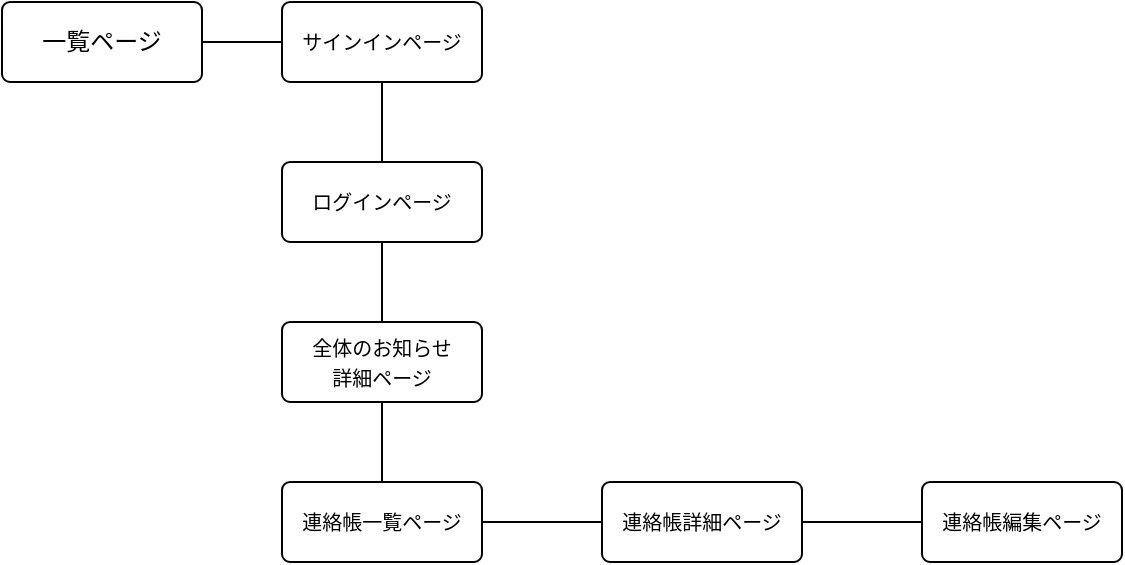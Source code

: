 <mxfile>
    <diagram name="画面遷移図（親）" id="LvBEpkATMy3ZX9hg-P89">
        <mxGraphModel dx="1017" dy="860" grid="1" gridSize="10" guides="1" tooltips="1" connect="1" arrows="1" fold="1" page="1" pageScale="1" pageWidth="827" pageHeight="1169" math="0" shadow="0">
            <root>
                <mxCell id="EhgK8RoDtR6PWKKh2Lc5-0"/>
                <mxCell id="EhgK8RoDtR6PWKKh2Lc5-1" parent="EhgK8RoDtR6PWKKh2Lc5-0"/>
                <mxCell id="EhgK8RoDtR6PWKKh2Lc5-2" value="一覧ページ" style="rounded=1;arcSize=10;whiteSpace=wrap;html=1;align=center;" vertex="1" parent="EhgK8RoDtR6PWKKh2Lc5-1">
                    <mxGeometry x="100" y="440" width="100" height="40" as="geometry"/>
                </mxCell>
                <mxCell id="EhgK8RoDtR6PWKKh2Lc5-3" style="edgeStyle=none;html=1;exitX=0;exitY=0.5;exitDx=0;exitDy=0;entryX=1;entryY=0.5;entryDx=0;entryDy=0;startArrow=none;startFill=0;endArrow=none;endFill=0;endSize=6;" edge="1" parent="EhgK8RoDtR6PWKKh2Lc5-1" source="EhgK8RoDtR6PWKKh2Lc5-5" target="EhgK8RoDtR6PWKKh2Lc5-2">
                    <mxGeometry relative="1" as="geometry"/>
                </mxCell>
                <mxCell id="uzcnh2OF2925w93rFKiU-7" style="edgeStyle=none;html=1;exitX=0.5;exitY=1;exitDx=0;exitDy=0;entryX=0.5;entryY=0;entryDx=0;entryDy=0;startArrow=none;startFill=0;endArrow=none;endFill=0;endSize=6;" edge="1" parent="EhgK8RoDtR6PWKKh2Lc5-1" source="EhgK8RoDtR6PWKKh2Lc5-5" target="EhgK8RoDtR6PWKKh2Lc5-12">
                    <mxGeometry relative="1" as="geometry"/>
                </mxCell>
                <mxCell id="EhgK8RoDtR6PWKKh2Lc5-5" value="&lt;font style=&quot;font-size: 10px&quot;&gt;サインインページ&lt;/font&gt;" style="rounded=1;arcSize=10;whiteSpace=wrap;html=1;align=center;strokeWidth=1;" vertex="1" parent="EhgK8RoDtR6PWKKh2Lc5-1">
                    <mxGeometry x="240" y="440" width="100" height="40" as="geometry"/>
                </mxCell>
                <mxCell id="EhgK8RoDtR6PWKKh2Lc5-7" value="&lt;span style=&quot;font-size: 10px&quot;&gt;ログインページ&lt;/span&gt;" style="rounded=1;arcSize=10;whiteSpace=wrap;html=1;align=center;strokeWidth=1;" vertex="1" parent="EhgK8RoDtR6PWKKh2Lc5-1">
                    <mxGeometry x="240" y="520" width="100" height="40" as="geometry"/>
                </mxCell>
                <mxCell id="3bwHDZj0-iXN_K_XxYhd-1" style="edgeStyle=none;html=1;exitX=0.5;exitY=1;exitDx=0;exitDy=0;entryX=0.5;entryY=0;entryDx=0;entryDy=0;startArrow=none;startFill=0;endArrow=none;endFill=0;endSize=6;" edge="1" parent="EhgK8RoDtR6PWKKh2Lc5-1" source="EhgK8RoDtR6PWKKh2Lc5-12" target="EhgK8RoDtR6PWKKh2Lc5-15">
                    <mxGeometry relative="1" as="geometry"/>
                </mxCell>
                <mxCell id="EhgK8RoDtR6PWKKh2Lc5-12" value="&lt;span style=&quot;font-size: 10px&quot;&gt;全体のお知らせ&lt;br&gt;詳細ページ&lt;/span&gt;" style="rounded=1;arcSize=10;whiteSpace=wrap;html=1;align=center;strokeWidth=1;" vertex="1" parent="EhgK8RoDtR6PWKKh2Lc5-1">
                    <mxGeometry x="240" y="600" width="100" height="40" as="geometry"/>
                </mxCell>
                <mxCell id="uzcnh2OF2925w93rFKiU-1" style="edgeStyle=none;html=1;exitX=1;exitY=0.5;exitDx=0;exitDy=0;entryX=0;entryY=0.5;entryDx=0;entryDy=0;startArrow=none;startFill=0;endArrow=none;endFill=0;endSize=6;" edge="1" parent="EhgK8RoDtR6PWKKh2Lc5-1" source="EhgK8RoDtR6PWKKh2Lc5-15" target="uzcnh2OF2925w93rFKiU-0">
                    <mxGeometry relative="1" as="geometry"/>
                </mxCell>
                <mxCell id="EhgK8RoDtR6PWKKh2Lc5-15" value="&lt;span style=&quot;font-size: 10px&quot;&gt;連絡帳一覧ページ&lt;/span&gt;" style="rounded=1;arcSize=10;whiteSpace=wrap;html=1;align=center;strokeWidth=1;" vertex="1" parent="EhgK8RoDtR6PWKKh2Lc5-1">
                    <mxGeometry x="240" y="680" width="100" height="40" as="geometry"/>
                </mxCell>
                <mxCell id="uzcnh2OF2925w93rFKiU-3" style="edgeStyle=none;html=1;exitX=1;exitY=0.5;exitDx=0;exitDy=0;entryX=0;entryY=0.5;entryDx=0;entryDy=0;startArrow=none;startFill=0;endArrow=none;endFill=0;endSize=6;" edge="1" parent="EhgK8RoDtR6PWKKh2Lc5-1" source="uzcnh2OF2925w93rFKiU-0" target="uzcnh2OF2925w93rFKiU-2">
                    <mxGeometry relative="1" as="geometry"/>
                </mxCell>
                <mxCell id="uzcnh2OF2925w93rFKiU-0" value="&lt;span style=&quot;font-size: 10px&quot;&gt;連絡帳詳細ページ&lt;/span&gt;" style="rounded=1;arcSize=10;whiteSpace=wrap;html=1;align=center;strokeWidth=1;" vertex="1" parent="EhgK8RoDtR6PWKKh2Lc5-1">
                    <mxGeometry x="400" y="680" width="100" height="40" as="geometry"/>
                </mxCell>
                <mxCell id="uzcnh2OF2925w93rFKiU-2" value="&lt;span style=&quot;font-size: 10px&quot;&gt;連絡帳編集ページ&lt;/span&gt;" style="rounded=1;arcSize=10;whiteSpace=wrap;html=1;align=center;strokeWidth=1;" vertex="1" parent="EhgK8RoDtR6PWKKh2Lc5-1">
                    <mxGeometry x="560" y="680" width="100" height="40" as="geometry"/>
                </mxCell>
            </root>
        </mxGraphModel>
    </diagram>
    <diagram id="ow9vEuK1xuUi988JZmgo" name="ページ1">
        <mxGraphModel dx="1017" dy="2029" grid="1" gridSize="10" guides="1" tooltips="1" connect="1" arrows="1" fold="1" page="1" pageScale="1" pageWidth="827" pageHeight="1169" math="0" shadow="0">
            <root>
                <mxCell id="0"/>
                <mxCell id="1" parent="0"/>
                <mxCell id="2" value="users" style="swimlane;childLayout=stackLayout;horizontal=1;startSize=30;horizontalStack=0;rounded=1;fontSize=14;fontStyle=0;strokeWidth=2;resizeParent=0;resizeLast=1;shadow=0;dashed=0;align=center;fillColor=#1ba1e2;fontColor=#ffffff;strokeColor=#006EAF;" parent="1" vertex="1">
                    <mxGeometry x="450" y="-315" width="160" height="165" as="geometry"/>
                </mxCell>
                <mxCell id="3" value="first_name&#10;last_name&#10;first_name_kana&#10;last_name_kana&#10;email(devise)&#10;encrypted_password(devise)&#10;birthday&#10;image(active_storage)&#10;" style="align=left;strokeColor=none;fillColor=none;spacingLeft=4;fontSize=12;verticalAlign=top;resizable=0;rotatable=0;part=1;" parent="2" vertex="1">
                    <mxGeometry y="30" width="160" height="135" as="geometry"/>
                </mxCell>
                <mxCell id="RPdDFRVZR_Yx7IqFBL3l-18" style="edgeStyle=none;shape=connector;rounded=1;html=1;exitX=1;exitY=0;exitDx=0;exitDy=0;entryX=0;entryY=1;entryDx=0;entryDy=0;labelBackgroundColor=default;fontFamily=Helvetica;fontSize=11;fontColor=default;startArrow=ERoneToMany;startFill=0;endArrow=ERone;endFill=0;strokeColor=default;" parent="1" source="8" target="3" edge="1">
                    <mxGeometry relative="1" as="geometry"/>
                </mxCell>
                <mxCell id="8" value="parent_books" style="swimlane;childLayout=stackLayout;horizontal=1;startSize=30;horizontalStack=0;rounded=1;fontSize=14;fontStyle=0;strokeWidth=2;resizeParent=0;resizeLast=1;shadow=0;dashed=0;align=center;fillColor=#fa6800;fontColor=#000000;strokeColor=#C73500;" parent="1" vertex="1">
                    <mxGeometry x="110" y="60" width="160" height="220" as="geometry"/>
                </mxCell>
                <mxCell id="9" value="parent_name&#10;parent_comment&#10;temperature&#10;breakfast&#10;attendance_id&#10;greeted_time_id&#10;greeted_name&#10;tell_number&#10;user_id&#10;register_id" style="align=left;strokeColor=none;fillColor=none;spacingLeft=4;fontSize=12;verticalAlign=top;resizable=0;rotatable=0;part=1;" parent="8" vertex="1">
                    <mxGeometry y="30" width="160" height="190" as="geometry"/>
                </mxCell>
                <mxCell id="10" value="teacher_comments" style="swimlane;childLayout=stackLayout;horizontal=1;startSize=30;horizontalStack=0;rounded=1;fontSize=14;fontStyle=0;strokeWidth=2;resizeParent=0;resizeLast=1;shadow=0;dashed=0;align=center;fillColor=#e3c800;fontColor=#000000;strokeColor=#B09500;" parent="1" vertex="1">
                    <mxGeometry x="110" y="-315" width="160" height="165" as="geometry"/>
                </mxCell>
                <mxCell id="11" value="teacher_name&#10;teacher_comment&#10;user_id&#10;parent_book_id" style="align=left;strokeColor=none;fillColor=none;spacingLeft=4;fontSize=12;verticalAlign=top;resizable=0;rotatable=0;part=1;" parent="10" vertex="1">
                    <mxGeometry y="30" width="160" height="135" as="geometry"/>
                </mxCell>
                <mxCell id="12" value="registers" style="swimlane;childLayout=stackLayout;horizontal=1;startSize=30;horizontalStack=0;rounded=1;fontSize=14;fontStyle=0;strokeWidth=2;resizeParent=0;resizeLast=1;shadow=0;dashed=0;align=center;fillColor=#60a917;fontColor=#ffffff;strokeColor=#2D7600;" parent="1" vertex="1">
                    <mxGeometry x="450" y="120" width="160" height="160" as="geometry"/>
                </mxCell>
                <mxCell id="13" value="title&#10;image(active_storage)&#10;general_comment&#10;user_id" style="align=left;strokeColor=none;fillColor=none;spacingLeft=4;fontSize=12;verticalAlign=top;resizable=0;rotatable=0;part=1;" parent="12" vertex="1">
                    <mxGeometry y="30" width="160" height="130" as="geometry"/>
                </mxCell>
                <mxCell id="RPdDFRVZR_Yx7IqFBL3l-21" style="edgeStyle=none;shape=connector;rounded=1;html=1;entryX=0.5;entryY=0;entryDx=0;entryDy=0;labelBackgroundColor=default;fontFamily=Helvetica;fontSize=11;fontColor=default;startArrow=ERone;startFill=0;endArrow=ERoneToMany;endFill=0;strokeColor=default;" parent="1" edge="1">
                    <mxGeometry relative="1" as="geometry">
                        <mxPoint x="530" y="-144" as="sourcePoint"/>
                        <mxPoint x="530" y="116" as="targetPoint"/>
                    </mxGeometry>
                </mxCell>
                <mxCell id="16" style="edgeStyle=none;html=1;exitX=1;exitY=0.25;exitDx=0;exitDy=0;entryX=0;entryY=0.25;entryDx=0;entryDy=0;endArrow=ERone;endFill=0;startArrow=ERoneToMany;startFill=0;" parent="1" source="11" target="3" edge="1">
                    <mxGeometry relative="1" as="geometry"/>
                </mxCell>
                <mxCell id="17" style="edgeStyle=none;html=1;exitX=0.5;exitY=1;exitDx=0;exitDy=0;entryX=0.5;entryY=0;entryDx=0;entryDy=0;endArrow=ERone;endFill=0;startArrow=ERoneToMany;startFill=0;" parent="1" source="11" target="8" edge="1">
                    <mxGeometry relative="1" as="geometry">
                        <mxPoint x="190" y="50" as="targetPoint"/>
                    </mxGeometry>
                </mxCell>
                <mxCell id="18" style="edgeStyle=none;html=1;exitX=1;exitY=0.5;exitDx=0;exitDy=0;entryX=-0.001;entryY=0.069;entryDx=0;entryDy=0;entryPerimeter=0;endArrow=ERone;endFill=0;startArrow=ERoneToMany;startFill=0;" parent="1" target="13" edge="1">
                    <mxGeometry relative="1" as="geometry">
                        <mxPoint x="270" y="160" as="sourcePoint"/>
                        <mxPoint x="450" y="157.5" as="targetPoint"/>
                    </mxGeometry>
                </mxCell>
            </root>
        </mxGraphModel>
    </diagram>
    <diagram id="nG2Pdrp_5oAAtERBIA9t" name="画面遷移図（管理者）">
        <mxGraphModel dx="1017" dy="860" grid="1" gridSize="10" guides="1" tooltips="1" connect="1" arrows="1" fold="1" page="1" pageScale="1" pageWidth="827" pageHeight="1169" math="0" shadow="0">
            <root>
                <mxCell id="jzzoQTRsYUizsYJtrDYC-0"/>
                <mxCell id="jzzoQTRsYUizsYJtrDYC-1" parent="jzzoQTRsYUizsYJtrDYC-0"/>
                <mxCell id="_L7_UuQEXvCY3pDUrx7D-1" value="一覧ページ" style="rounded=1;arcSize=10;whiteSpace=wrap;html=1;align=center;" parent="jzzoQTRsYUizsYJtrDYC-1" vertex="1">
                    <mxGeometry x="100" y="440" width="100" height="40" as="geometry"/>
                </mxCell>
                <mxCell id="N_aCBrQcSYynQ6KOwB16-14" style="edgeStyle=none;html=1;exitX=0;exitY=0.5;exitDx=0;exitDy=0;entryX=1;entryY=0.5;entryDx=0;entryDy=0;startArrow=none;startFill=0;endArrow=none;endFill=0;endSize=6;" edge="1" parent="jzzoQTRsYUizsYJtrDYC-1" source="_L7_UuQEXvCY3pDUrx7D-3" target="_L7_UuQEXvCY3pDUrx7D-1">
                    <mxGeometry relative="1" as="geometry"/>
                </mxCell>
                <mxCell id="N_aCBrQcSYynQ6KOwB16-15" style="edgeStyle=none;html=1;exitX=0.5;exitY=1;exitDx=0;exitDy=0;startArrow=none;startFill=0;endArrow=none;endFill=0;endSize=6;" edge="1" parent="jzzoQTRsYUizsYJtrDYC-1" source="_L7_UuQEXvCY3pDUrx7D-3" target="_L7_UuQEXvCY3pDUrx7D-4">
                    <mxGeometry relative="1" as="geometry"/>
                </mxCell>
                <mxCell id="_L7_UuQEXvCY3pDUrx7D-3" value="&lt;font style=&quot;font-size: 10px&quot;&gt;サインインページ&lt;/font&gt;" style="rounded=1;arcSize=10;whiteSpace=wrap;html=1;align=center;strokeWidth=1;" parent="jzzoQTRsYUizsYJtrDYC-1" vertex="1">
                    <mxGeometry x="260" y="440" width="100" height="40" as="geometry"/>
                </mxCell>
                <mxCell id="N_aCBrQcSYynQ6KOwB16-17" style="edgeStyle=none;html=1;exitX=0.5;exitY=1;exitDx=0;exitDy=0;entryX=0.5;entryY=0;entryDx=0;entryDy=0;startArrow=none;startFill=0;endArrow=none;endFill=0;endSize=6;" edge="1" parent="jzzoQTRsYUizsYJtrDYC-1" source="_L7_UuQEXvCY3pDUrx7D-4">
                    <mxGeometry relative="1" as="geometry">
                        <mxPoint x="310" y="600" as="targetPoint"/>
                    </mxGeometry>
                </mxCell>
                <mxCell id="_L7_UuQEXvCY3pDUrx7D-4" value="&lt;span style=&quot;font-size: 10px&quot;&gt;ログインページ&lt;/span&gt;" style="rounded=1;arcSize=10;whiteSpace=wrap;html=1;align=center;strokeWidth=1;" parent="jzzoQTRsYUizsYJtrDYC-1" vertex="1">
                    <mxGeometry x="260" y="520" width="100" height="40" as="geometry"/>
                </mxCell>
                <mxCell id="N_aCBrQcSYynQ6KOwB16-18" style="edgeStyle=none;html=1;exitX=0.5;exitY=1;exitDx=0;exitDy=0;entryX=0.5;entryY=0;entryDx=0;entryDy=0;startArrow=none;startFill=0;endArrow=none;endFill=0;endSize=6;" edge="1" parent="jzzoQTRsYUizsYJtrDYC-1">
                    <mxGeometry relative="1" as="geometry">
                        <mxPoint x="310" y="640" as="sourcePoint"/>
                        <mxPoint x="310" y="600" as="targetPoint"/>
                    </mxGeometry>
                </mxCell>
                <mxCell id="_L7_UuQEXvCY3pDUrx7D-6" value="&lt;span style=&quot;font-size: 10px&quot;&gt;全体のお知らせ&lt;br&gt;新規作成ページ&lt;br&gt;&lt;/span&gt;" style="rounded=1;arcSize=10;whiteSpace=wrap;html=1;align=center;strokeWidth=1;" parent="jzzoQTRsYUizsYJtrDYC-1" vertex="1">
                    <mxGeometry x="260" y="600" width="100" height="40" as="geometry"/>
                </mxCell>
                <mxCell id="N_aCBrQcSYynQ6KOwB16-20" value="" style="edgeStyle=none;html=1;startArrow=none;startFill=0;endArrow=none;endFill=0;endSize=6;" edge="1" parent="jzzoQTRsYUizsYJtrDYC-1" source="_L7_UuQEXvCY3pDUrx7D-7" target="_L7_UuQEXvCY3pDUrx7D-6">
                    <mxGeometry relative="1" as="geometry"/>
                </mxCell>
                <mxCell id="N_aCBrQcSYynQ6KOwB16-22" style="edgeStyle=none;html=1;exitX=1;exitY=0.5;exitDx=0;exitDy=0;entryX=0;entryY=0.5;entryDx=0;entryDy=0;startArrow=none;startFill=0;endArrow=none;endFill=0;endSize=6;" edge="1" parent="jzzoQTRsYUizsYJtrDYC-1" source="_L7_UuQEXvCY3pDUrx7D-7" target="_L7_UuQEXvCY3pDUrx7D-8">
                    <mxGeometry relative="1" as="geometry"/>
                </mxCell>
                <mxCell id="YuxZKhTIKhwpVqb9rvgI-1" style="edgeStyle=none;html=1;exitX=0.5;exitY=1;exitDx=0;exitDy=0;entryX=0.5;entryY=0;entryDx=0;entryDy=0;startArrow=none;startFill=0;endArrow=none;endFill=0;endSize=6;" edge="1" parent="jzzoQTRsYUizsYJtrDYC-1" source="_L7_UuQEXvCY3pDUrx7D-7" target="YuxZKhTIKhwpVqb9rvgI-0">
                    <mxGeometry relative="1" as="geometry"/>
                </mxCell>
                <mxCell id="_L7_UuQEXvCY3pDUrx7D-7" value="&lt;span style=&quot;font-size: 10px&quot;&gt;全体のお知らせ&lt;br&gt;詳細ページ&lt;/span&gt;" style="rounded=1;arcSize=10;whiteSpace=wrap;html=1;align=center;strokeWidth=1;" parent="jzzoQTRsYUizsYJtrDYC-1" vertex="1">
                    <mxGeometry x="260" y="680" width="100" height="40" as="geometry"/>
                </mxCell>
                <mxCell id="_L7_UuQEXvCY3pDUrx7D-8" value="&lt;span style=&quot;font-size: 10px&quot;&gt;全体のお知らせ&lt;br&gt;編集ページ&lt;br&gt;&lt;/span&gt;" style="rounded=1;arcSize=10;whiteSpace=wrap;html=1;align=center;strokeWidth=1;" parent="jzzoQTRsYUizsYJtrDYC-1" vertex="1">
                    <mxGeometry x="400" y="680" width="100" height="40" as="geometry"/>
                </mxCell>
                <mxCell id="YuxZKhTIKhwpVqb9rvgI-0" value="&lt;span style=&quot;font-size: 10px&quot;&gt;連絡帳詳細ページ&lt;/span&gt;" style="rounded=1;arcSize=10;whiteSpace=wrap;html=1;align=center;strokeWidth=1;" vertex="1" parent="jzzoQTRsYUizsYJtrDYC-1">
                    <mxGeometry x="260" y="760" width="100" height="40" as="geometry"/>
                </mxCell>
            </root>
        </mxGraphModel>
    </diagram>
</mxfile>
